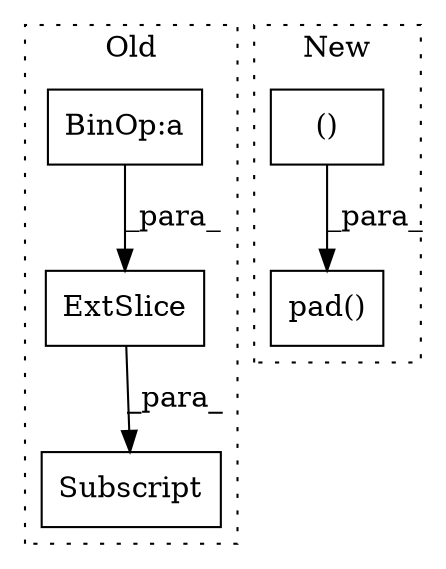 digraph G {
subgraph cluster0 {
1 [label="ExtSlice" a="85" s="2582" l="1" shape="box"];
3 [label="Subscript" a="63" s="2582,0" l="21,0" shape="box"];
5 [label="BinOp:a" a="82" s="2600" l="1" shape="box"];
label = "Old";
style="dotted";
}
subgraph cluster1 {
2 [label="pad()" a="75" s="2581,2621" l="7,1" shape="box"];
4 [label="()" a="54" s="2617" l="2" shape="box"];
label = "New";
style="dotted";
}
1 -> 3 [label="_para_"];
4 -> 2 [label="_para_"];
5 -> 1 [label="_para_"];
}